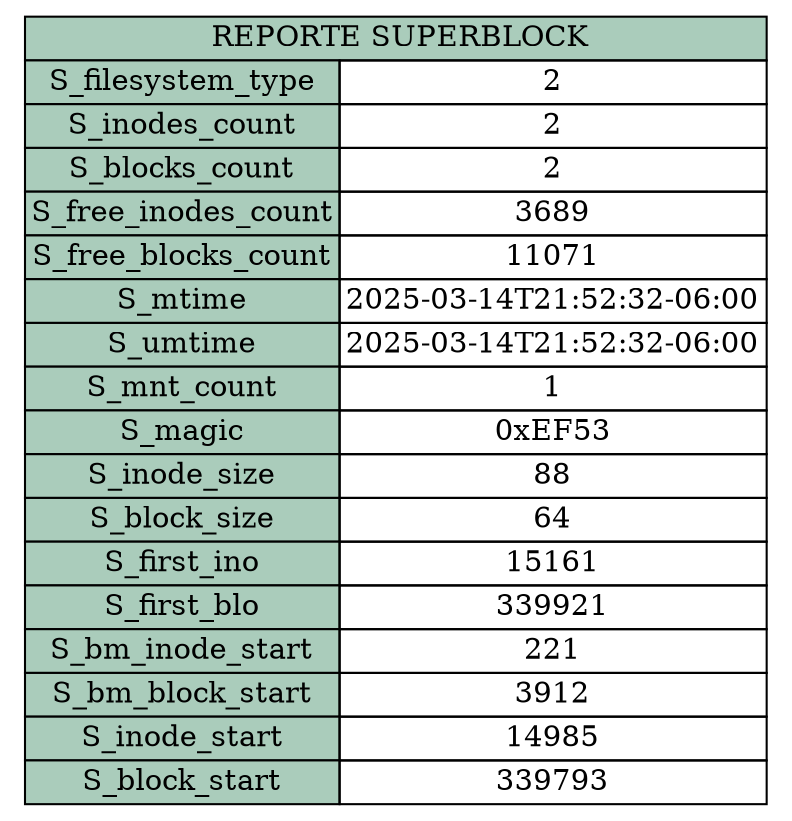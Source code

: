 digraph G {
        node [shape=plaintext]
		rankdir=LR;
    inode [label=<
            <table border="0" cellborder="1" cellspacing="0">
                <tr><td colspan="2" BGCOLOR="#aaccbb"> REPORTE SUPERBLOCK</td></tr>
                <tr><td BGCOLOR="#aaccbb">S_filesystem_type</td><td>2</td></tr>
                <tr><td BGCOLOR="#aaccbb">S_inodes_count</td><td>2</td></tr>
                <tr><td BGCOLOR="#aaccbb">S_blocks_count</td><td>2</td></tr>
                <tr><td BGCOLOR="#aaccbb">S_free_inodes_count</td><td>3689</td></tr>
                <tr><td BGCOLOR="#aaccbb">S_free_blocks_count</td><td>11071</td></tr>
                <tr><td BGCOLOR="#aaccbb">S_mtime</td><td>2025-03-14T21:52:32-06:00</td></tr>
                <tr><td BGCOLOR="#aaccbb">S_umtime</td><td>2025-03-14T21:52:32-06:00</td></tr>
                <tr><td BGCOLOR="#aaccbb">S_mnt_count</td><td>1</td></tr>
                <tr><td BGCOLOR="#aaccbb">S_magic</td><td>0xEF53</td></tr>
                <tr><td BGCOLOR="#aaccbb">S_inode_size</td><td>88</td></tr>
                <tr><td BGCOLOR="#aaccbb">S_block_size</td><td>64</td></tr>
                <tr><td BGCOLOR="#aaccbb">S_first_ino</td><td>15161</td></tr>
                <tr><td BGCOLOR="#aaccbb">S_first_blo</td><td>339921</td></tr>
                <tr><td BGCOLOR="#aaccbb">S_bm_inode_start</td><td>221</td></tr>
                <tr><td BGCOLOR="#aaccbb">S_bm_block_start</td><td>3912</td></tr>
                <tr><td BGCOLOR="#aaccbb">S_inode_start</td><td>14985</td></tr>
                <tr><td BGCOLOR="#aaccbb">S_block_start</td><td>339793</td></tr>
				 </table>>];
            }